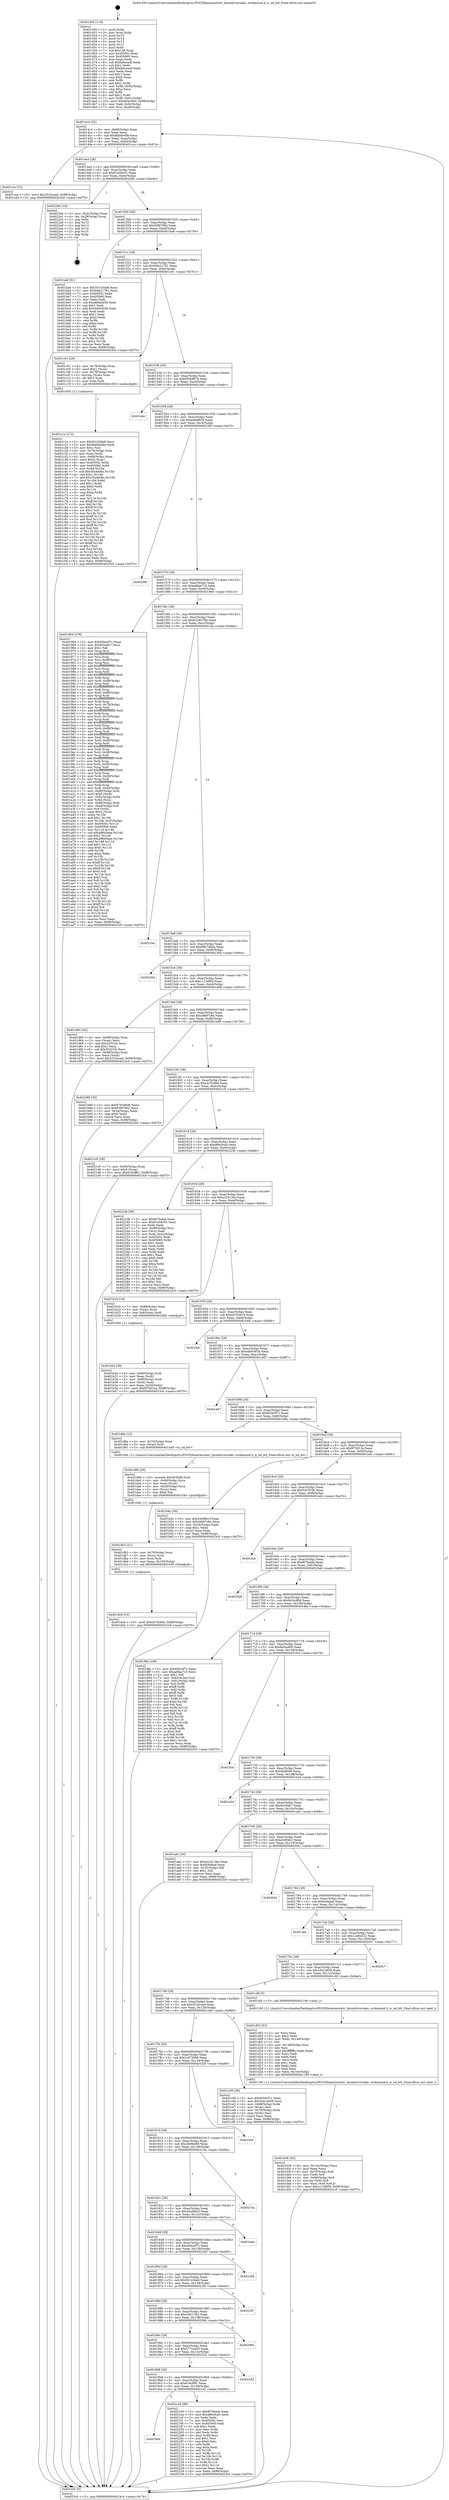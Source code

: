 digraph "0x401450" {
  label = "0x401450 (/mnt/c/Users/mathe/Desktop/tcc/POCII/binaries/extr_linuxdriversdax..nvdimmnd.h_is_nd_btt_Final-ollvm.out::main(0))"
  labelloc = "t"
  node[shape=record]

  Entry [label="",width=0.3,height=0.3,shape=circle,fillcolor=black,style=filled]
  "0x4014c4" [label="{
     0x4014c4 [32]\l
     | [instrs]\l
     &nbsp;&nbsp;0x4014c4 \<+6\>: mov -0x98(%rbp),%eax\l
     &nbsp;&nbsp;0x4014ca \<+2\>: mov %eax,%ecx\l
     &nbsp;&nbsp;0x4014cc \<+6\>: sub $0x8abb048e,%ecx\l
     &nbsp;&nbsp;0x4014d2 \<+6\>: mov %eax,-0xac(%rbp)\l
     &nbsp;&nbsp;0x4014d8 \<+6\>: mov %ecx,-0xb0(%rbp)\l
     &nbsp;&nbsp;0x4014de \<+6\>: je 0000000000401cca \<main+0x87a\>\l
  }"]
  "0x401cca" [label="{
     0x401cca [15]\l
     | [instrs]\l
     &nbsp;&nbsp;0x401cca \<+10\>: movl $0x251bccad,-0x98(%rbp)\l
     &nbsp;&nbsp;0x401cd4 \<+5\>: jmp 00000000004023c0 \<main+0xf70\>\l
  }"]
  "0x4014e4" [label="{
     0x4014e4 [28]\l
     | [instrs]\l
     &nbsp;&nbsp;0x4014e4 \<+5\>: jmp 00000000004014e9 \<main+0x99\>\l
     &nbsp;&nbsp;0x4014e9 \<+6\>: mov -0xac(%rbp),%eax\l
     &nbsp;&nbsp;0x4014ef \<+5\>: sub $0x91a58c01,%eax\l
     &nbsp;&nbsp;0x4014f4 \<+6\>: mov %eax,-0xb4(%rbp)\l
     &nbsp;&nbsp;0x4014fa \<+6\>: je 000000000040229e \<main+0xe4e\>\l
  }"]
  Exit [label="",width=0.3,height=0.3,shape=circle,fillcolor=black,style=filled,peripheries=2]
  "0x40229e" [label="{
     0x40229e [18]\l
     | [instrs]\l
     &nbsp;&nbsp;0x40229e \<+3\>: mov -0x2c(%rbp),%eax\l
     &nbsp;&nbsp;0x4022a1 \<+4\>: lea -0x28(%rbp),%rsp\l
     &nbsp;&nbsp;0x4022a5 \<+1\>: pop %rbx\l
     &nbsp;&nbsp;0x4022a6 \<+2\>: pop %r12\l
     &nbsp;&nbsp;0x4022a8 \<+2\>: pop %r13\l
     &nbsp;&nbsp;0x4022aa \<+2\>: pop %r14\l
     &nbsp;&nbsp;0x4022ac \<+2\>: pop %r15\l
     &nbsp;&nbsp;0x4022ae \<+1\>: pop %rbp\l
     &nbsp;&nbsp;0x4022af \<+1\>: ret\l
  }"]
  "0x401500" [label="{
     0x401500 [28]\l
     | [instrs]\l
     &nbsp;&nbsp;0x401500 \<+5\>: jmp 0000000000401505 \<main+0xb5\>\l
     &nbsp;&nbsp;0x401505 \<+6\>: mov -0xac(%rbp),%eax\l
     &nbsp;&nbsp;0x40150b \<+5\>: sub $0x93f07662,%eax\l
     &nbsp;&nbsp;0x401510 \<+6\>: mov %eax,-0xb8(%rbp)\l
     &nbsp;&nbsp;0x401516 \<+6\>: je 0000000000401ba6 \<main+0x756\>\l
  }"]
  "0x4018d4" [label="{
     0x4018d4\l
  }", style=dashed]
  "0x401ba6" [label="{
     0x401ba6 [91]\l
     | [instrs]\l
     &nbsp;&nbsp;0x401ba6 \<+5\>: mov $0x50143be8,%eax\l
     &nbsp;&nbsp;0x401bab \<+5\>: mov $0x94b21781,%ecx\l
     &nbsp;&nbsp;0x401bb0 \<+7\>: mov 0x40505c,%edx\l
     &nbsp;&nbsp;0x401bb7 \<+7\>: mov 0x405060,%esi\l
     &nbsp;&nbsp;0x401bbe \<+2\>: mov %edx,%edi\l
     &nbsp;&nbsp;0x401bc0 \<+6\>: sub $0xde0d2b59,%edi\l
     &nbsp;&nbsp;0x401bc6 \<+3\>: sub $0x1,%edi\l
     &nbsp;&nbsp;0x401bc9 \<+6\>: add $0xde0d2b59,%edi\l
     &nbsp;&nbsp;0x401bcf \<+3\>: imul %edi,%edx\l
     &nbsp;&nbsp;0x401bd2 \<+3\>: and $0x1,%edx\l
     &nbsp;&nbsp;0x401bd5 \<+3\>: cmp $0x0,%edx\l
     &nbsp;&nbsp;0x401bd8 \<+4\>: sete %r8b\l
     &nbsp;&nbsp;0x401bdc \<+3\>: cmp $0xa,%esi\l
     &nbsp;&nbsp;0x401bdf \<+4\>: setl %r9b\l
     &nbsp;&nbsp;0x401be3 \<+3\>: mov %r8b,%r10b\l
     &nbsp;&nbsp;0x401be6 \<+3\>: and %r9b,%r10b\l
     &nbsp;&nbsp;0x401be9 \<+3\>: xor %r9b,%r8b\l
     &nbsp;&nbsp;0x401bec \<+3\>: or %r8b,%r10b\l
     &nbsp;&nbsp;0x401bef \<+4\>: test $0x1,%r10b\l
     &nbsp;&nbsp;0x401bf3 \<+3\>: cmovne %ecx,%eax\l
     &nbsp;&nbsp;0x401bf6 \<+6\>: mov %eax,-0x98(%rbp)\l
     &nbsp;&nbsp;0x401bfc \<+5\>: jmp 00000000004023c0 \<main+0xf70\>\l
  }"]
  "0x40151c" [label="{
     0x40151c [28]\l
     | [instrs]\l
     &nbsp;&nbsp;0x40151c \<+5\>: jmp 0000000000401521 \<main+0xd1\>\l
     &nbsp;&nbsp;0x401521 \<+6\>: mov -0xac(%rbp),%eax\l
     &nbsp;&nbsp;0x401527 \<+5\>: sub $0x94b21781,%eax\l
     &nbsp;&nbsp;0x40152c \<+6\>: mov %eax,-0xbc(%rbp)\l
     &nbsp;&nbsp;0x401532 \<+6\>: je 0000000000401c01 \<main+0x7b1\>\l
  }"]
  "0x4021e5" [label="{
     0x4021e5 [86]\l
     | [instrs]\l
     &nbsp;&nbsp;0x4021e5 \<+5\>: mov $0xf67fedab,%eax\l
     &nbsp;&nbsp;0x4021ea \<+5\>: mov $0xd86cfca0,%ecx\l
     &nbsp;&nbsp;0x4021ef \<+2\>: xor %edx,%edx\l
     &nbsp;&nbsp;0x4021f1 \<+7\>: mov 0x40505c,%esi\l
     &nbsp;&nbsp;0x4021f8 \<+7\>: mov 0x405060,%edi\l
     &nbsp;&nbsp;0x4021ff \<+3\>: sub $0x1,%edx\l
     &nbsp;&nbsp;0x402202 \<+3\>: mov %esi,%r8d\l
     &nbsp;&nbsp;0x402205 \<+3\>: add %edx,%r8d\l
     &nbsp;&nbsp;0x402208 \<+4\>: imul %r8d,%esi\l
     &nbsp;&nbsp;0x40220c \<+3\>: and $0x1,%esi\l
     &nbsp;&nbsp;0x40220f \<+3\>: cmp $0x0,%esi\l
     &nbsp;&nbsp;0x402212 \<+4\>: sete %r9b\l
     &nbsp;&nbsp;0x402216 \<+3\>: cmp $0xa,%edi\l
     &nbsp;&nbsp;0x402219 \<+4\>: setl %r10b\l
     &nbsp;&nbsp;0x40221d \<+3\>: mov %r9b,%r11b\l
     &nbsp;&nbsp;0x402220 \<+3\>: and %r10b,%r11b\l
     &nbsp;&nbsp;0x402223 \<+3\>: xor %r10b,%r9b\l
     &nbsp;&nbsp;0x402226 \<+3\>: or %r9b,%r11b\l
     &nbsp;&nbsp;0x402229 \<+4\>: test $0x1,%r11b\l
     &nbsp;&nbsp;0x40222d \<+3\>: cmovne %ecx,%eax\l
     &nbsp;&nbsp;0x402230 \<+6\>: mov %eax,-0x98(%rbp)\l
     &nbsp;&nbsp;0x402236 \<+5\>: jmp 00000000004023c0 \<main+0xf70\>\l
  }"]
  "0x401c01" [label="{
     0x401c01 [29]\l
     | [instrs]\l
     &nbsp;&nbsp;0x401c01 \<+4\>: mov -0x78(%rbp),%rax\l
     &nbsp;&nbsp;0x401c05 \<+6\>: movl $0x1,(%rax)\l
     &nbsp;&nbsp;0x401c0b \<+4\>: mov -0x78(%rbp),%rax\l
     &nbsp;&nbsp;0x401c0f \<+3\>: movslq (%rax),%rax\l
     &nbsp;&nbsp;0x401c12 \<+4\>: shl $0x2,%rax\l
     &nbsp;&nbsp;0x401c16 \<+3\>: mov %rax,%rdi\l
     &nbsp;&nbsp;0x401c19 \<+5\>: call 0000000000401050 \<malloc@plt\>\l
     | [calls]\l
     &nbsp;&nbsp;0x401050 \{1\} (unknown)\l
  }"]
  "0x401538" [label="{
     0x401538 [28]\l
     | [instrs]\l
     &nbsp;&nbsp;0x401538 \<+5\>: jmp 000000000040153d \<main+0xed\>\l
     &nbsp;&nbsp;0x40153d \<+6\>: mov -0xac(%rbp),%eax\l
     &nbsp;&nbsp;0x401543 \<+5\>: sub $0x953e9b7b,%eax\l
     &nbsp;&nbsp;0x401548 \<+6\>: mov %eax,-0xc0(%rbp)\l
     &nbsp;&nbsp;0x40154e \<+6\>: je 0000000000401ebc \<main+0xa6c\>\l
  }"]
  "0x4018b8" [label="{
     0x4018b8 [28]\l
     | [instrs]\l
     &nbsp;&nbsp;0x4018b8 \<+5\>: jmp 00000000004018bd \<main+0x46d\>\l
     &nbsp;&nbsp;0x4018bd \<+6\>: mov -0xac(%rbp),%eax\l
     &nbsp;&nbsp;0x4018c3 \<+5\>: sub $0x616cff81,%eax\l
     &nbsp;&nbsp;0x4018c8 \<+6\>: mov %eax,-0x140(%rbp)\l
     &nbsp;&nbsp;0x4018ce \<+6\>: je 00000000004021e5 \<main+0xd95\>\l
  }"]
  "0x401ebc" [label="{
     0x401ebc\l
  }", style=dashed]
  "0x401554" [label="{
     0x401554 [28]\l
     | [instrs]\l
     &nbsp;&nbsp;0x401554 \<+5\>: jmp 0000000000401559 \<main+0x109\>\l
     &nbsp;&nbsp;0x401559 \<+6\>: mov -0xac(%rbp),%eax\l
     &nbsp;&nbsp;0x40155f \<+5\>: sub $0xa4baf926,%eax\l
     &nbsp;&nbsp;0x401564 \<+6\>: mov %eax,-0xc4(%rbp)\l
     &nbsp;&nbsp;0x40156a \<+6\>: je 000000000040236f \<main+0xf1f\>\l
  }"]
  "0x402332" [label="{
     0x402332\l
  }", style=dashed]
  "0x40236f" [label="{
     0x40236f\l
  }", style=dashed]
  "0x401570" [label="{
     0x401570 [28]\l
     | [instrs]\l
     &nbsp;&nbsp;0x401570 \<+5\>: jmp 0000000000401575 \<main+0x125\>\l
     &nbsp;&nbsp;0x401575 \<+6\>: mov -0xac(%rbp),%eax\l
     &nbsp;&nbsp;0x40157b \<+5\>: sub $0xad9ae7c5,%eax\l
     &nbsp;&nbsp;0x401580 \<+6\>: mov %eax,-0xc8(%rbp)\l
     &nbsp;&nbsp;0x401586 \<+6\>: je 0000000000401964 \<main+0x514\>\l
  }"]
  "0x40189c" [label="{
     0x40189c [28]\l
     | [instrs]\l
     &nbsp;&nbsp;0x40189c \<+5\>: jmp 00000000004018a1 \<main+0x451\>\l
     &nbsp;&nbsp;0x4018a1 \<+6\>: mov -0xac(%rbp),%eax\l
     &nbsp;&nbsp;0x4018a7 \<+5\>: sub $0x577ca025,%eax\l
     &nbsp;&nbsp;0x4018ac \<+6\>: mov %eax,-0x13c(%rbp)\l
     &nbsp;&nbsp;0x4018b2 \<+6\>: je 0000000000402332 \<main+0xee2\>\l
  }"]
  "0x401964" [label="{
     0x401964 [376]\l
     | [instrs]\l
     &nbsp;&nbsp;0x401964 \<+5\>: mov $0x45bc0f7c,%eax\l
     &nbsp;&nbsp;0x401969 \<+5\>: mov $0x9c549e7,%ecx\l
     &nbsp;&nbsp;0x40196e \<+2\>: mov $0x1,%dl\l
     &nbsp;&nbsp;0x401970 \<+3\>: mov %rsp,%rsi\l
     &nbsp;&nbsp;0x401973 \<+4\>: add $0xfffffffffffffff0,%rsi\l
     &nbsp;&nbsp;0x401977 \<+3\>: mov %rsi,%rsp\l
     &nbsp;&nbsp;0x40197a \<+7\>: mov %rsi,-0x90(%rbp)\l
     &nbsp;&nbsp;0x401981 \<+3\>: mov %rsp,%rsi\l
     &nbsp;&nbsp;0x401984 \<+4\>: add $0xfffffffffffffff0,%rsi\l
     &nbsp;&nbsp;0x401988 \<+3\>: mov %rsi,%rsp\l
     &nbsp;&nbsp;0x40198b \<+3\>: mov %rsp,%rdi\l
     &nbsp;&nbsp;0x40198e \<+4\>: add $0xfffffffffffffff0,%rdi\l
     &nbsp;&nbsp;0x401992 \<+3\>: mov %rdi,%rsp\l
     &nbsp;&nbsp;0x401995 \<+7\>: mov %rdi,-0x88(%rbp)\l
     &nbsp;&nbsp;0x40199c \<+3\>: mov %rsp,%rdi\l
     &nbsp;&nbsp;0x40199f \<+4\>: add $0xfffffffffffffff0,%rdi\l
     &nbsp;&nbsp;0x4019a3 \<+3\>: mov %rdi,%rsp\l
     &nbsp;&nbsp;0x4019a6 \<+4\>: mov %rdi,-0x80(%rbp)\l
     &nbsp;&nbsp;0x4019aa \<+3\>: mov %rsp,%rdi\l
     &nbsp;&nbsp;0x4019ad \<+4\>: add $0xfffffffffffffff0,%rdi\l
     &nbsp;&nbsp;0x4019b1 \<+3\>: mov %rdi,%rsp\l
     &nbsp;&nbsp;0x4019b4 \<+4\>: mov %rdi,-0x78(%rbp)\l
     &nbsp;&nbsp;0x4019b8 \<+3\>: mov %rsp,%rdi\l
     &nbsp;&nbsp;0x4019bb \<+4\>: add $0xfffffffffffffff0,%rdi\l
     &nbsp;&nbsp;0x4019bf \<+3\>: mov %rdi,%rsp\l
     &nbsp;&nbsp;0x4019c2 \<+4\>: mov %rdi,-0x70(%rbp)\l
     &nbsp;&nbsp;0x4019c6 \<+3\>: mov %rsp,%rdi\l
     &nbsp;&nbsp;0x4019c9 \<+4\>: add $0xfffffffffffffff0,%rdi\l
     &nbsp;&nbsp;0x4019cd \<+3\>: mov %rdi,%rsp\l
     &nbsp;&nbsp;0x4019d0 \<+4\>: mov %rdi,-0x68(%rbp)\l
     &nbsp;&nbsp;0x4019d4 \<+3\>: mov %rsp,%rdi\l
     &nbsp;&nbsp;0x4019d7 \<+4\>: add $0xfffffffffffffff0,%rdi\l
     &nbsp;&nbsp;0x4019db \<+3\>: mov %rdi,%rsp\l
     &nbsp;&nbsp;0x4019de \<+4\>: mov %rdi,-0x60(%rbp)\l
     &nbsp;&nbsp;0x4019e2 \<+3\>: mov %rsp,%rdi\l
     &nbsp;&nbsp;0x4019e5 \<+4\>: add $0xfffffffffffffff0,%rdi\l
     &nbsp;&nbsp;0x4019e9 \<+3\>: mov %rdi,%rsp\l
     &nbsp;&nbsp;0x4019ec \<+4\>: mov %rdi,-0x58(%rbp)\l
     &nbsp;&nbsp;0x4019f0 \<+3\>: mov %rsp,%rdi\l
     &nbsp;&nbsp;0x4019f3 \<+4\>: add $0xfffffffffffffff0,%rdi\l
     &nbsp;&nbsp;0x4019f7 \<+3\>: mov %rdi,%rsp\l
     &nbsp;&nbsp;0x4019fa \<+4\>: mov %rdi,-0x50(%rbp)\l
     &nbsp;&nbsp;0x4019fe \<+3\>: mov %rsp,%rdi\l
     &nbsp;&nbsp;0x401a01 \<+4\>: add $0xfffffffffffffff0,%rdi\l
     &nbsp;&nbsp;0x401a05 \<+3\>: mov %rdi,%rsp\l
     &nbsp;&nbsp;0x401a08 \<+4\>: mov %rdi,-0x48(%rbp)\l
     &nbsp;&nbsp;0x401a0c \<+3\>: mov %rsp,%rdi\l
     &nbsp;&nbsp;0x401a0f \<+4\>: add $0xfffffffffffffff0,%rdi\l
     &nbsp;&nbsp;0x401a13 \<+3\>: mov %rdi,%rsp\l
     &nbsp;&nbsp;0x401a16 \<+4\>: mov %rdi,-0x40(%rbp)\l
     &nbsp;&nbsp;0x401a1a \<+7\>: mov -0x90(%rbp),%rdi\l
     &nbsp;&nbsp;0x401a21 \<+6\>: movl $0x0,(%rdi)\l
     &nbsp;&nbsp;0x401a27 \<+7\>: mov -0x9c(%rbp),%r8d\l
     &nbsp;&nbsp;0x401a2e \<+3\>: mov %r8d,(%rsi)\l
     &nbsp;&nbsp;0x401a31 \<+7\>: mov -0x88(%rbp),%rdi\l
     &nbsp;&nbsp;0x401a38 \<+7\>: mov -0xa8(%rbp),%r9\l
     &nbsp;&nbsp;0x401a3f \<+3\>: mov %r9,(%rdi)\l
     &nbsp;&nbsp;0x401a42 \<+3\>: cmpl $0x2,(%rsi)\l
     &nbsp;&nbsp;0x401a45 \<+4\>: setne %r10b\l
     &nbsp;&nbsp;0x401a49 \<+4\>: and $0x1,%r10b\l
     &nbsp;&nbsp;0x401a4d \<+4\>: mov %r10b,-0x35(%rbp)\l
     &nbsp;&nbsp;0x401a51 \<+8\>: mov 0x40505c,%r11d\l
     &nbsp;&nbsp;0x401a59 \<+7\>: mov 0x405060,%ebx\l
     &nbsp;&nbsp;0x401a60 \<+3\>: mov %r11d,%r14d\l
     &nbsp;&nbsp;0x401a63 \<+7\>: sub $0xa86d3aae,%r14d\l
     &nbsp;&nbsp;0x401a6a \<+4\>: sub $0x1,%r14d\l
     &nbsp;&nbsp;0x401a6e \<+7\>: add $0xa86d3aae,%r14d\l
     &nbsp;&nbsp;0x401a75 \<+4\>: imul %r14d,%r11d\l
     &nbsp;&nbsp;0x401a79 \<+4\>: and $0x1,%r11d\l
     &nbsp;&nbsp;0x401a7d \<+4\>: cmp $0x0,%r11d\l
     &nbsp;&nbsp;0x401a81 \<+4\>: sete %r10b\l
     &nbsp;&nbsp;0x401a85 \<+3\>: cmp $0xa,%ebx\l
     &nbsp;&nbsp;0x401a88 \<+4\>: setl %r15b\l
     &nbsp;&nbsp;0x401a8c \<+3\>: mov %r10b,%r12b\l
     &nbsp;&nbsp;0x401a8f \<+4\>: xor $0xff,%r12b\l
     &nbsp;&nbsp;0x401a93 \<+3\>: mov %r15b,%r13b\l
     &nbsp;&nbsp;0x401a96 \<+4\>: xor $0xff,%r13b\l
     &nbsp;&nbsp;0x401a9a \<+3\>: xor $0x0,%dl\l
     &nbsp;&nbsp;0x401a9d \<+3\>: mov %r12b,%sil\l
     &nbsp;&nbsp;0x401aa0 \<+4\>: and $0x0,%sil\l
     &nbsp;&nbsp;0x401aa4 \<+3\>: and %dl,%r10b\l
     &nbsp;&nbsp;0x401aa7 \<+3\>: mov %r13b,%dil\l
     &nbsp;&nbsp;0x401aaa \<+4\>: and $0x0,%dil\l
     &nbsp;&nbsp;0x401aae \<+3\>: and %dl,%r15b\l
     &nbsp;&nbsp;0x401ab1 \<+3\>: or %r10b,%sil\l
     &nbsp;&nbsp;0x401ab4 \<+3\>: or %r15b,%dil\l
     &nbsp;&nbsp;0x401ab7 \<+3\>: xor %dil,%sil\l
     &nbsp;&nbsp;0x401aba \<+3\>: or %r13b,%r12b\l
     &nbsp;&nbsp;0x401abd \<+4\>: xor $0xff,%r12b\l
     &nbsp;&nbsp;0x401ac1 \<+3\>: or $0x0,%dl\l
     &nbsp;&nbsp;0x401ac4 \<+3\>: and %dl,%r12b\l
     &nbsp;&nbsp;0x401ac7 \<+3\>: or %r12b,%sil\l
     &nbsp;&nbsp;0x401aca \<+4\>: test $0x1,%sil\l
     &nbsp;&nbsp;0x401ace \<+3\>: cmovne %ecx,%eax\l
     &nbsp;&nbsp;0x401ad1 \<+6\>: mov %eax,-0x98(%rbp)\l
     &nbsp;&nbsp;0x401ad7 \<+5\>: jmp 00000000004023c0 \<main+0xf70\>\l
  }"]
  "0x40158c" [label="{
     0x40158c [28]\l
     | [instrs]\l
     &nbsp;&nbsp;0x40158c \<+5\>: jmp 0000000000401591 \<main+0x141\>\l
     &nbsp;&nbsp;0x401591 \<+6\>: mov -0xac(%rbp),%eax\l
     &nbsp;&nbsp;0x401597 \<+5\>: sub $0xb228278d,%eax\l
     &nbsp;&nbsp;0x40159c \<+6\>: mov %eax,-0xcc(%rbp)\l
     &nbsp;&nbsp;0x4015a2 \<+6\>: je 00000000004021ba \<main+0xd6a\>\l
  }"]
  "0x40206b" [label="{
     0x40206b\l
  }", style=dashed]
  "0x4021ba" [label="{
     0x4021ba\l
  }", style=dashed]
  "0x4015a8" [label="{
     0x4015a8 [28]\l
     | [instrs]\l
     &nbsp;&nbsp;0x4015a8 \<+5\>: jmp 00000000004015ad \<main+0x15d\>\l
     &nbsp;&nbsp;0x4015ad \<+6\>: mov -0xac(%rbp),%eax\l
     &nbsp;&nbsp;0x4015b3 \<+5\>: sub $0xb8b7482a,%eax\l
     &nbsp;&nbsp;0x4015b8 \<+6\>: mov %eax,-0xd0(%rbp)\l
     &nbsp;&nbsp;0x4015be \<+6\>: je 0000000000402394 \<main+0xf44\>\l
  }"]
  "0x401880" [label="{
     0x401880 [28]\l
     | [instrs]\l
     &nbsp;&nbsp;0x401880 \<+5\>: jmp 0000000000401885 \<main+0x435\>\l
     &nbsp;&nbsp;0x401885 \<+6\>: mov -0xac(%rbp),%eax\l
     &nbsp;&nbsp;0x40188b \<+5\>: sub $0x54617fc3,%eax\l
     &nbsp;&nbsp;0x401890 \<+6\>: mov %eax,-0x138(%rbp)\l
     &nbsp;&nbsp;0x401896 \<+6\>: je 000000000040206b \<main+0xc1b\>\l
  }"]
  "0x402394" [label="{
     0x402394\l
  }", style=dashed]
  "0x4015c4" [label="{
     0x4015c4 [28]\l
     | [instrs]\l
     &nbsp;&nbsp;0x4015c4 \<+5\>: jmp 00000000004015c9 \<main+0x179\>\l
     &nbsp;&nbsp;0x4015c9 \<+6\>: mov -0xac(%rbp),%eax\l
     &nbsp;&nbsp;0x4015cf \<+5\>: sub $0xc113d95f,%eax\l
     &nbsp;&nbsp;0x4015d4 \<+6\>: mov %eax,-0xd4(%rbp)\l
     &nbsp;&nbsp;0x4015da \<+6\>: je 0000000000401d60 \<main+0x910\>\l
  }"]
  "0x4022f5" [label="{
     0x4022f5\l
  }", style=dashed]
  "0x401d60" [label="{
     0x401d60 [42]\l
     | [instrs]\l
     &nbsp;&nbsp;0x401d60 \<+4\>: mov -0x68(%rbp),%rax\l
     &nbsp;&nbsp;0x401d64 \<+2\>: mov (%rax),%ecx\l
     &nbsp;&nbsp;0x401d66 \<+6\>: add $0x20331fc,%ecx\l
     &nbsp;&nbsp;0x401d6c \<+3\>: add $0x1,%ecx\l
     &nbsp;&nbsp;0x401d6f \<+6\>: sub $0x20331fc,%ecx\l
     &nbsp;&nbsp;0x401d75 \<+4\>: mov -0x68(%rbp),%rax\l
     &nbsp;&nbsp;0x401d79 \<+2\>: mov %ecx,(%rax)\l
     &nbsp;&nbsp;0x401d7b \<+10\>: movl $0x251bccad,-0x98(%rbp)\l
     &nbsp;&nbsp;0x401d85 \<+5\>: jmp 00000000004023c0 \<main+0xf70\>\l
  }"]
  "0x4015e0" [label="{
     0x4015e0 [28]\l
     | [instrs]\l
     &nbsp;&nbsp;0x4015e0 \<+5\>: jmp 00000000004015e5 \<main+0x195\>\l
     &nbsp;&nbsp;0x4015e5 \<+6\>: mov -0xac(%rbp),%eax\l
     &nbsp;&nbsp;0x4015eb \<+5\>: sub $0xc8697c6e,%eax\l
     &nbsp;&nbsp;0x4015f0 \<+6\>: mov %eax,-0xd8(%rbp)\l
     &nbsp;&nbsp;0x4015f6 \<+6\>: je 0000000000401b88 \<main+0x738\>\l
  }"]
  "0x401864" [label="{
     0x401864 [28]\l
     | [instrs]\l
     &nbsp;&nbsp;0x401864 \<+5\>: jmp 0000000000401869 \<main+0x419\>\l
     &nbsp;&nbsp;0x401869 \<+6\>: mov -0xac(%rbp),%eax\l
     &nbsp;&nbsp;0x40186f \<+5\>: sub $0x50143be8,%eax\l
     &nbsp;&nbsp;0x401874 \<+6\>: mov %eax,-0x134(%rbp)\l
     &nbsp;&nbsp;0x40187a \<+6\>: je 00000000004022f5 \<main+0xea5\>\l
  }"]
  "0x401b88" [label="{
     0x401b88 [30]\l
     | [instrs]\l
     &nbsp;&nbsp;0x401b88 \<+5\>: mov $0x6763e6d6,%eax\l
     &nbsp;&nbsp;0x401b8d \<+5\>: mov $0x93f07662,%ecx\l
     &nbsp;&nbsp;0x401b92 \<+3\>: mov -0x34(%rbp),%edx\l
     &nbsp;&nbsp;0x401b95 \<+3\>: cmp $0x0,%edx\l
     &nbsp;&nbsp;0x401b98 \<+3\>: cmove %ecx,%eax\l
     &nbsp;&nbsp;0x401b9b \<+6\>: mov %eax,-0x98(%rbp)\l
     &nbsp;&nbsp;0x401ba1 \<+5\>: jmp 00000000004023c0 \<main+0xf70\>\l
  }"]
  "0x4015fc" [label="{
     0x4015fc [28]\l
     | [instrs]\l
     &nbsp;&nbsp;0x4015fc \<+5\>: jmp 0000000000401601 \<main+0x1b1\>\l
     &nbsp;&nbsp;0x401601 \<+6\>: mov -0xac(%rbp),%eax\l
     &nbsp;&nbsp;0x401607 \<+5\>: sub $0xcb7f296d,%eax\l
     &nbsp;&nbsp;0x40160c \<+6\>: mov %eax,-0xdc(%rbp)\l
     &nbsp;&nbsp;0x401612 \<+6\>: je 00000000004021c9 \<main+0xd79\>\l
  }"]
  "0x4022b0" [label="{
     0x4022b0\l
  }", style=dashed]
  "0x4021c9" [label="{
     0x4021c9 [28]\l
     | [instrs]\l
     &nbsp;&nbsp;0x4021c9 \<+7\>: mov -0x90(%rbp),%rax\l
     &nbsp;&nbsp;0x4021d0 \<+6\>: movl $0x0,(%rax)\l
     &nbsp;&nbsp;0x4021d6 \<+10\>: movl $0x616cff81,-0x98(%rbp)\l
     &nbsp;&nbsp;0x4021e0 \<+5\>: jmp 00000000004023c0 \<main+0xf70\>\l
  }"]
  "0x401618" [label="{
     0x401618 [28]\l
     | [instrs]\l
     &nbsp;&nbsp;0x401618 \<+5\>: jmp 000000000040161d \<main+0x1cd\>\l
     &nbsp;&nbsp;0x40161d \<+6\>: mov -0xac(%rbp),%eax\l
     &nbsp;&nbsp;0x401623 \<+5\>: sub $0xd86cfca0,%eax\l
     &nbsp;&nbsp;0x401628 \<+6\>: mov %eax,-0xe0(%rbp)\l
     &nbsp;&nbsp;0x40162e \<+6\>: je 000000000040223b \<main+0xdeb\>\l
  }"]
  "0x401848" [label="{
     0x401848 [28]\l
     | [instrs]\l
     &nbsp;&nbsp;0x401848 \<+5\>: jmp 000000000040184d \<main+0x3fd\>\l
     &nbsp;&nbsp;0x40184d \<+6\>: mov -0xac(%rbp),%eax\l
     &nbsp;&nbsp;0x401853 \<+5\>: sub $0x45bc0f7c,%eax\l
     &nbsp;&nbsp;0x401858 \<+6\>: mov %eax,-0x130(%rbp)\l
     &nbsp;&nbsp;0x40185e \<+6\>: je 00000000004022b0 \<main+0xe60\>\l
  }"]
  "0x40223b" [label="{
     0x40223b [99]\l
     | [instrs]\l
     &nbsp;&nbsp;0x40223b \<+5\>: mov $0xf67fedab,%eax\l
     &nbsp;&nbsp;0x402240 \<+5\>: mov $0x91a58c01,%ecx\l
     &nbsp;&nbsp;0x402245 \<+2\>: xor %edx,%edx\l
     &nbsp;&nbsp;0x402247 \<+7\>: mov -0x90(%rbp),%rsi\l
     &nbsp;&nbsp;0x40224e \<+2\>: mov (%rsi),%edi\l
     &nbsp;&nbsp;0x402250 \<+3\>: mov %edi,-0x2c(%rbp)\l
     &nbsp;&nbsp;0x402253 \<+7\>: mov 0x40505c,%edi\l
     &nbsp;&nbsp;0x40225a \<+8\>: mov 0x405060,%r8d\l
     &nbsp;&nbsp;0x402262 \<+3\>: sub $0x1,%edx\l
     &nbsp;&nbsp;0x402265 \<+3\>: mov %edi,%r9d\l
     &nbsp;&nbsp;0x402268 \<+3\>: add %edx,%r9d\l
     &nbsp;&nbsp;0x40226b \<+4\>: imul %r9d,%edi\l
     &nbsp;&nbsp;0x40226f \<+3\>: and $0x1,%edi\l
     &nbsp;&nbsp;0x402272 \<+3\>: cmp $0x0,%edi\l
     &nbsp;&nbsp;0x402275 \<+4\>: sete %r10b\l
     &nbsp;&nbsp;0x402279 \<+4\>: cmp $0xa,%r8d\l
     &nbsp;&nbsp;0x40227d \<+4\>: setl %r11b\l
     &nbsp;&nbsp;0x402281 \<+3\>: mov %r10b,%bl\l
     &nbsp;&nbsp;0x402284 \<+3\>: and %r11b,%bl\l
     &nbsp;&nbsp;0x402287 \<+3\>: xor %r11b,%r10b\l
     &nbsp;&nbsp;0x40228a \<+3\>: or %r10b,%bl\l
     &nbsp;&nbsp;0x40228d \<+3\>: test $0x1,%bl\l
     &nbsp;&nbsp;0x402290 \<+3\>: cmovne %ecx,%eax\l
     &nbsp;&nbsp;0x402293 \<+6\>: mov %eax,-0x98(%rbp)\l
     &nbsp;&nbsp;0x402299 \<+5\>: jmp 00000000004023c0 \<main+0xf70\>\l
  }"]
  "0x401634" [label="{
     0x401634 [28]\l
     | [instrs]\l
     &nbsp;&nbsp;0x401634 \<+5\>: jmp 0000000000401639 \<main+0x1e9\>\l
     &nbsp;&nbsp;0x401639 \<+6\>: mov -0xac(%rbp),%eax\l
     &nbsp;&nbsp;0x40163f \<+5\>: sub $0xe224134e,%eax\l
     &nbsp;&nbsp;0x401644 \<+6\>: mov %eax,-0xe4(%rbp)\l
     &nbsp;&nbsp;0x40164a \<+6\>: je 0000000000401b1b \<main+0x6cb\>\l
  }"]
  "0x401b6a" [label="{
     0x401b6a\l
  }", style=dashed]
  "0x401b1b" [label="{
     0x401b1b [19]\l
     | [instrs]\l
     &nbsp;&nbsp;0x401b1b \<+7\>: mov -0x88(%rbp),%rax\l
     &nbsp;&nbsp;0x401b22 \<+3\>: mov (%rax),%rax\l
     &nbsp;&nbsp;0x401b25 \<+4\>: mov 0x8(%rax),%rdi\l
     &nbsp;&nbsp;0x401b29 \<+5\>: call 0000000000401060 \<atoi@plt\>\l
     | [calls]\l
     &nbsp;&nbsp;0x401060 \{1\} (unknown)\l
  }"]
  "0x401650" [label="{
     0x401650 [28]\l
     | [instrs]\l
     &nbsp;&nbsp;0x401650 \<+5\>: jmp 0000000000401655 \<main+0x205\>\l
     &nbsp;&nbsp;0x401655 \<+6\>: mov -0xac(%rbp),%eax\l
     &nbsp;&nbsp;0x40165b \<+5\>: sub $0xeb703d19,%eax\l
     &nbsp;&nbsp;0x401660 \<+6\>: mov %eax,-0xe8(%rbp)\l
     &nbsp;&nbsp;0x401666 \<+6\>: je 0000000000401feb \<main+0xb9b\>\l
  }"]
  "0x40182c" [label="{
     0x40182c [28]\l
     | [instrs]\l
     &nbsp;&nbsp;0x40182c \<+5\>: jmp 0000000000401831 \<main+0x3e1\>\l
     &nbsp;&nbsp;0x401831 \<+6\>: mov -0xac(%rbp),%eax\l
     &nbsp;&nbsp;0x401837 \<+5\>: sub $0x43e98b1f,%eax\l
     &nbsp;&nbsp;0x40183c \<+6\>: mov %eax,-0x12c(%rbp)\l
     &nbsp;&nbsp;0x401842 \<+6\>: je 0000000000401b6a \<main+0x71a\>\l
  }"]
  "0x401feb" [label="{
     0x401feb\l
  }", style=dashed]
  "0x40166c" [label="{
     0x40166c [28]\l
     | [instrs]\l
     &nbsp;&nbsp;0x40166c \<+5\>: jmp 0000000000401671 \<main+0x221\>\l
     &nbsp;&nbsp;0x401671 \<+6\>: mov -0xac(%rbp),%eax\l
     &nbsp;&nbsp;0x401677 \<+5\>: sub $0xed093654,%eax\l
     &nbsp;&nbsp;0x40167c \<+6\>: mov %eax,-0xec(%rbp)\l
     &nbsp;&nbsp;0x401682 \<+6\>: je 0000000000401dd7 \<main+0x987\>\l
  }"]
  "0x40215a" [label="{
     0x40215a\l
  }", style=dashed]
  "0x401dd7" [label="{
     0x401dd7\l
  }", style=dashed]
  "0x401688" [label="{
     0x401688 [28]\l
     | [instrs]\l
     &nbsp;&nbsp;0x401688 \<+5\>: jmp 000000000040168d \<main+0x23d\>\l
     &nbsp;&nbsp;0x40168d \<+6\>: mov -0xac(%rbp),%eax\l
     &nbsp;&nbsp;0x401693 \<+5\>: sub $0xf0343f71,%eax\l
     &nbsp;&nbsp;0x401698 \<+6\>: mov %eax,-0xf0(%rbp)\l
     &nbsp;&nbsp;0x40169e \<+6\>: je 0000000000401d8a \<main+0x93a\>\l
  }"]
  "0x401810" [label="{
     0x401810 [28]\l
     | [instrs]\l
     &nbsp;&nbsp;0x401810 \<+5\>: jmp 0000000000401815 \<main+0x3c5\>\l
     &nbsp;&nbsp;0x401815 \<+6\>: mov -0xac(%rbp),%eax\l
     &nbsp;&nbsp;0x40181b \<+5\>: sub $0x2fe9bd88,%eax\l
     &nbsp;&nbsp;0x401820 \<+6\>: mov %eax,-0x128(%rbp)\l
     &nbsp;&nbsp;0x401826 \<+6\>: je 000000000040215a \<main+0xd0a\>\l
  }"]
  "0x401d8a" [label="{
     0x401d8a [12]\l
     | [instrs]\l
     &nbsp;&nbsp;0x401d8a \<+4\>: mov -0x70(%rbp),%rax\l
     &nbsp;&nbsp;0x401d8e \<+3\>: mov (%rax),%rdi\l
     &nbsp;&nbsp;0x401d91 \<+5\>: call 0000000000401440 \<is_nd_btt\>\l
     | [calls]\l
     &nbsp;&nbsp;0x401440 \{1\} (/mnt/c/Users/mathe/Desktop/tcc/POCII/binaries/extr_linuxdriversdax..nvdimmnd.h_is_nd_btt_Final-ollvm.out::is_nd_btt)\l
  }"]
  "0x4016a4" [label="{
     0x4016a4 [28]\l
     | [instrs]\l
     &nbsp;&nbsp;0x4016a4 \<+5\>: jmp 00000000004016a9 \<main+0x259\>\l
     &nbsp;&nbsp;0x4016a9 \<+6\>: mov -0xac(%rbp),%eax\l
     &nbsp;&nbsp;0x4016af \<+5\>: sub $0xf07bf12a,%eax\l
     &nbsp;&nbsp;0x4016b4 \<+6\>: mov %eax,-0xf4(%rbp)\l
     &nbsp;&nbsp;0x4016ba \<+6\>: je 0000000000401b4c \<main+0x6fc\>\l
  }"]
  "0x401f26" [label="{
     0x401f26\l
  }", style=dashed]
  "0x401b4c" [label="{
     0x401b4c [30]\l
     | [instrs]\l
     &nbsp;&nbsp;0x401b4c \<+5\>: mov $0x43e98b1f,%eax\l
     &nbsp;&nbsp;0x401b51 \<+5\>: mov $0xc8697c6e,%ecx\l
     &nbsp;&nbsp;0x401b56 \<+3\>: mov -0x34(%rbp),%edx\l
     &nbsp;&nbsp;0x401b59 \<+3\>: cmp $0x1,%edx\l
     &nbsp;&nbsp;0x401b5c \<+3\>: cmovl %ecx,%eax\l
     &nbsp;&nbsp;0x401b5f \<+6\>: mov %eax,-0x98(%rbp)\l
     &nbsp;&nbsp;0x401b65 \<+5\>: jmp 00000000004023c0 \<main+0xf70\>\l
  }"]
  "0x4016c0" [label="{
     0x4016c0 [28]\l
     | [instrs]\l
     &nbsp;&nbsp;0x4016c0 \<+5\>: jmp 00000000004016c5 \<main+0x275\>\l
     &nbsp;&nbsp;0x4016c5 \<+6\>: mov -0xac(%rbp),%eax\l
     &nbsp;&nbsp;0x4016cb \<+5\>: sub $0xf1a7f338,%eax\l
     &nbsp;&nbsp;0x4016d0 \<+6\>: mov %eax,-0xf8(%rbp)\l
     &nbsp;&nbsp;0x4016d6 \<+6\>: je 0000000000401ecb \<main+0xa7b\>\l
  }"]
  "0x401dc8" [label="{
     0x401dc8 [15]\l
     | [instrs]\l
     &nbsp;&nbsp;0x401dc8 \<+10\>: movl $0xcb7f296d,-0x98(%rbp)\l
     &nbsp;&nbsp;0x401dd2 \<+5\>: jmp 00000000004023c0 \<main+0xf70\>\l
  }"]
  "0x401ecb" [label="{
     0x401ecb\l
  }", style=dashed]
  "0x4016dc" [label="{
     0x4016dc [28]\l
     | [instrs]\l
     &nbsp;&nbsp;0x4016dc \<+5\>: jmp 00000000004016e1 \<main+0x291\>\l
     &nbsp;&nbsp;0x4016e1 \<+6\>: mov -0xac(%rbp),%eax\l
     &nbsp;&nbsp;0x4016e7 \<+5\>: sub $0xf67fedab,%eax\l
     &nbsp;&nbsp;0x4016ec \<+6\>: mov %eax,-0xfc(%rbp)\l
     &nbsp;&nbsp;0x4016f2 \<+6\>: je 00000000004023a8 \<main+0xf58\>\l
  }"]
  "0x401db3" [label="{
     0x401db3 [21]\l
     | [instrs]\l
     &nbsp;&nbsp;0x401db3 \<+4\>: mov -0x70(%rbp),%rcx\l
     &nbsp;&nbsp;0x401db7 \<+3\>: mov (%rcx),%rcx\l
     &nbsp;&nbsp;0x401dba \<+3\>: mov %rcx,%rdi\l
     &nbsp;&nbsp;0x401dbd \<+6\>: mov %eax,-0x150(%rbp)\l
     &nbsp;&nbsp;0x401dc3 \<+5\>: call 0000000000401030 \<free@plt\>\l
     | [calls]\l
     &nbsp;&nbsp;0x401030 \{1\} (unknown)\l
  }"]
  "0x4023a8" [label="{
     0x4023a8\l
  }", style=dashed]
  "0x4016f8" [label="{
     0x4016f8 [28]\l
     | [instrs]\l
     &nbsp;&nbsp;0x4016f8 \<+5\>: jmp 00000000004016fd \<main+0x2ad\>\l
     &nbsp;&nbsp;0x4016fd \<+6\>: mov -0xac(%rbp),%eax\l
     &nbsp;&nbsp;0x401703 \<+5\>: sub $0xfa54c80d,%eax\l
     &nbsp;&nbsp;0x401708 \<+6\>: mov %eax,-0x100(%rbp)\l
     &nbsp;&nbsp;0x40170e \<+6\>: je 00000000004018fa \<main+0x4aa\>\l
  }"]
  "0x401d96" [label="{
     0x401d96 [29]\l
     | [instrs]\l
     &nbsp;&nbsp;0x401d96 \<+10\>: movabs $0x4030d6,%rdi\l
     &nbsp;&nbsp;0x401da0 \<+4\>: mov -0x60(%rbp),%rcx\l
     &nbsp;&nbsp;0x401da4 \<+2\>: mov %eax,(%rcx)\l
     &nbsp;&nbsp;0x401da6 \<+4\>: mov -0x60(%rbp),%rcx\l
     &nbsp;&nbsp;0x401daa \<+2\>: mov (%rcx),%esi\l
     &nbsp;&nbsp;0x401dac \<+2\>: mov $0x0,%al\l
     &nbsp;&nbsp;0x401dae \<+5\>: call 0000000000401040 \<printf@plt\>\l
     | [calls]\l
     &nbsp;&nbsp;0x401040 \{1\} (unknown)\l
  }"]
  "0x4018fa" [label="{
     0x4018fa [106]\l
     | [instrs]\l
     &nbsp;&nbsp;0x4018fa \<+5\>: mov $0x45bc0f7c,%eax\l
     &nbsp;&nbsp;0x4018ff \<+5\>: mov $0xad9ae7c5,%ecx\l
     &nbsp;&nbsp;0x401904 \<+2\>: mov $0x1,%dl\l
     &nbsp;&nbsp;0x401906 \<+7\>: mov -0x92(%rbp),%sil\l
     &nbsp;&nbsp;0x40190d \<+7\>: mov -0x91(%rbp),%dil\l
     &nbsp;&nbsp;0x401914 \<+3\>: mov %sil,%r8b\l
     &nbsp;&nbsp;0x401917 \<+4\>: xor $0xff,%r8b\l
     &nbsp;&nbsp;0x40191b \<+3\>: mov %dil,%r9b\l
     &nbsp;&nbsp;0x40191e \<+4\>: xor $0xff,%r9b\l
     &nbsp;&nbsp;0x401922 \<+3\>: xor $0x0,%dl\l
     &nbsp;&nbsp;0x401925 \<+3\>: mov %r8b,%r10b\l
     &nbsp;&nbsp;0x401928 \<+4\>: and $0x0,%r10b\l
     &nbsp;&nbsp;0x40192c \<+3\>: and %dl,%sil\l
     &nbsp;&nbsp;0x40192f \<+3\>: mov %r9b,%r11b\l
     &nbsp;&nbsp;0x401932 \<+4\>: and $0x0,%r11b\l
     &nbsp;&nbsp;0x401936 \<+3\>: and %dl,%dil\l
     &nbsp;&nbsp;0x401939 \<+3\>: or %sil,%r10b\l
     &nbsp;&nbsp;0x40193c \<+3\>: or %dil,%r11b\l
     &nbsp;&nbsp;0x40193f \<+3\>: xor %r11b,%r10b\l
     &nbsp;&nbsp;0x401942 \<+3\>: or %r9b,%r8b\l
     &nbsp;&nbsp;0x401945 \<+4\>: xor $0xff,%r8b\l
     &nbsp;&nbsp;0x401949 \<+3\>: or $0x0,%dl\l
     &nbsp;&nbsp;0x40194c \<+3\>: and %dl,%r8b\l
     &nbsp;&nbsp;0x40194f \<+3\>: or %r8b,%r10b\l
     &nbsp;&nbsp;0x401952 \<+4\>: test $0x1,%r10b\l
     &nbsp;&nbsp;0x401956 \<+3\>: cmovne %ecx,%eax\l
     &nbsp;&nbsp;0x401959 \<+6\>: mov %eax,-0x98(%rbp)\l
     &nbsp;&nbsp;0x40195f \<+5\>: jmp 00000000004023c0 \<main+0xf70\>\l
  }"]
  "0x401714" [label="{
     0x401714 [28]\l
     | [instrs]\l
     &nbsp;&nbsp;0x401714 \<+5\>: jmp 0000000000401719 \<main+0x2c9\>\l
     &nbsp;&nbsp;0x401719 \<+6\>: mov -0xac(%rbp),%eax\l
     &nbsp;&nbsp;0x40171f \<+5\>: sub $0xfe45a406,%eax\l
     &nbsp;&nbsp;0x401724 \<+6\>: mov %eax,-0x104(%rbp)\l
     &nbsp;&nbsp;0x40172a \<+6\>: je 0000000000401fcd \<main+0xb7d\>\l
  }"]
  "0x4023c0" [label="{
     0x4023c0 [5]\l
     | [instrs]\l
     &nbsp;&nbsp;0x4023c0 \<+5\>: jmp 00000000004014c4 \<main+0x74\>\l
  }"]
  "0x401450" [label="{
     0x401450 [116]\l
     | [instrs]\l
     &nbsp;&nbsp;0x401450 \<+1\>: push %rbp\l
     &nbsp;&nbsp;0x401451 \<+3\>: mov %rsp,%rbp\l
     &nbsp;&nbsp;0x401454 \<+2\>: push %r15\l
     &nbsp;&nbsp;0x401456 \<+2\>: push %r14\l
     &nbsp;&nbsp;0x401458 \<+2\>: push %r13\l
     &nbsp;&nbsp;0x40145a \<+2\>: push %r12\l
     &nbsp;&nbsp;0x40145c \<+1\>: push %rbx\l
     &nbsp;&nbsp;0x40145d \<+7\>: sub $0x148,%rsp\l
     &nbsp;&nbsp;0x401464 \<+7\>: mov 0x40505c,%eax\l
     &nbsp;&nbsp;0x40146b \<+7\>: mov 0x405060,%ecx\l
     &nbsp;&nbsp;0x401472 \<+2\>: mov %eax,%edx\l
     &nbsp;&nbsp;0x401474 \<+6\>: sub $0xfa9cea4f,%edx\l
     &nbsp;&nbsp;0x40147a \<+3\>: sub $0x1,%edx\l
     &nbsp;&nbsp;0x40147d \<+6\>: add $0xfa9cea4f,%edx\l
     &nbsp;&nbsp;0x401483 \<+3\>: imul %edx,%eax\l
     &nbsp;&nbsp;0x401486 \<+3\>: and $0x1,%eax\l
     &nbsp;&nbsp;0x401489 \<+3\>: cmp $0x0,%eax\l
     &nbsp;&nbsp;0x40148c \<+4\>: sete %r8b\l
     &nbsp;&nbsp;0x401490 \<+4\>: and $0x1,%r8b\l
     &nbsp;&nbsp;0x401494 \<+7\>: mov %r8b,-0x92(%rbp)\l
     &nbsp;&nbsp;0x40149b \<+3\>: cmp $0xa,%ecx\l
     &nbsp;&nbsp;0x40149e \<+4\>: setl %r8b\l
     &nbsp;&nbsp;0x4014a2 \<+4\>: and $0x1,%r8b\l
     &nbsp;&nbsp;0x4014a6 \<+7\>: mov %r8b,-0x91(%rbp)\l
     &nbsp;&nbsp;0x4014ad \<+10\>: movl $0xfa54c80d,-0x98(%rbp)\l
     &nbsp;&nbsp;0x4014b7 \<+6\>: mov %edi,-0x9c(%rbp)\l
     &nbsp;&nbsp;0x4014bd \<+7\>: mov %rsi,-0xa8(%rbp)\l
  }"]
  "0x401d36" [label="{
     0x401d36 [42]\l
     | [instrs]\l
     &nbsp;&nbsp;0x401d36 \<+6\>: mov -0x14c(%rbp),%ecx\l
     &nbsp;&nbsp;0x401d3c \<+3\>: imul %eax,%ecx\l
     &nbsp;&nbsp;0x401d3f \<+4\>: mov -0x70(%rbp),%r8\l
     &nbsp;&nbsp;0x401d43 \<+3\>: mov (%r8),%r8\l
     &nbsp;&nbsp;0x401d46 \<+4\>: mov -0x68(%rbp),%r9\l
     &nbsp;&nbsp;0x401d4a \<+3\>: movslq (%r9),%r9\l
     &nbsp;&nbsp;0x401d4d \<+4\>: mov %ecx,(%r8,%r9,4)\l
     &nbsp;&nbsp;0x401d51 \<+10\>: movl $0xc113d95f,-0x98(%rbp)\l
     &nbsp;&nbsp;0x401d5b \<+5\>: jmp 00000000004023c0 \<main+0xf70\>\l
  }"]
  "0x401d02" [label="{
     0x401d02 [52]\l
     | [instrs]\l
     &nbsp;&nbsp;0x401d02 \<+2\>: xor %ecx,%ecx\l
     &nbsp;&nbsp;0x401d04 \<+5\>: mov $0x2,%edx\l
     &nbsp;&nbsp;0x401d09 \<+6\>: mov %edx,-0x148(%rbp)\l
     &nbsp;&nbsp;0x401d0f \<+1\>: cltd\l
     &nbsp;&nbsp;0x401d10 \<+6\>: mov -0x148(%rbp),%esi\l
     &nbsp;&nbsp;0x401d16 \<+2\>: idiv %esi\l
     &nbsp;&nbsp;0x401d18 \<+6\>: imul $0xfffffffe,%edx,%edx\l
     &nbsp;&nbsp;0x401d1e \<+2\>: mov %ecx,%edi\l
     &nbsp;&nbsp;0x401d20 \<+2\>: sub %edx,%edi\l
     &nbsp;&nbsp;0x401d22 \<+2\>: mov %ecx,%edx\l
     &nbsp;&nbsp;0x401d24 \<+3\>: sub $0x1,%edx\l
     &nbsp;&nbsp;0x401d27 \<+2\>: add %edx,%edi\l
     &nbsp;&nbsp;0x401d29 \<+2\>: sub %edi,%ecx\l
     &nbsp;&nbsp;0x401d2b \<+6\>: mov %ecx,-0x14c(%rbp)\l
     &nbsp;&nbsp;0x401d31 \<+5\>: call 0000000000401160 \<next_i\>\l
     | [calls]\l
     &nbsp;&nbsp;0x401160 \{1\} (/mnt/c/Users/mathe/Desktop/tcc/POCII/binaries/extr_linuxdriversdax..nvdimmnd.h_is_nd_btt_Final-ollvm.out::next_i)\l
  }"]
  "0x401fcd" [label="{
     0x401fcd\l
  }", style=dashed]
  "0x401730" [label="{
     0x401730 [28]\l
     | [instrs]\l
     &nbsp;&nbsp;0x401730 \<+5\>: jmp 0000000000401735 \<main+0x2e5\>\l
     &nbsp;&nbsp;0x401735 \<+6\>: mov -0xac(%rbp),%eax\l
     &nbsp;&nbsp;0x40173b \<+5\>: sub $0x4bdfd46,%eax\l
     &nbsp;&nbsp;0x401740 \<+6\>: mov %eax,-0x108(%rbp)\l
     &nbsp;&nbsp;0x401746 \<+6\>: je 0000000000401e2d \<main+0x9dd\>\l
  }"]
  "0x4017f4" [label="{
     0x4017f4 [28]\l
     | [instrs]\l
     &nbsp;&nbsp;0x4017f4 \<+5\>: jmp 00000000004017f9 \<main+0x3a9\>\l
     &nbsp;&nbsp;0x4017f9 \<+6\>: mov -0xac(%rbp),%eax\l
     &nbsp;&nbsp;0x4017ff \<+5\>: sub $0x2c972908,%eax\l
     &nbsp;&nbsp;0x401804 \<+6\>: mov %eax,-0x124(%rbp)\l
     &nbsp;&nbsp;0x40180a \<+6\>: je 0000000000401f26 \<main+0xad6\>\l
  }"]
  "0x401e2d" [label="{
     0x401e2d\l
  }", style=dashed]
  "0x40174c" [label="{
     0x40174c [28]\l
     | [instrs]\l
     &nbsp;&nbsp;0x40174c \<+5\>: jmp 0000000000401751 \<main+0x301\>\l
     &nbsp;&nbsp;0x401751 \<+6\>: mov -0xac(%rbp),%eax\l
     &nbsp;&nbsp;0x401757 \<+5\>: sub $0x9c549e7,%eax\l
     &nbsp;&nbsp;0x40175c \<+6\>: mov %eax,-0x10c(%rbp)\l
     &nbsp;&nbsp;0x401762 \<+6\>: je 0000000000401adc \<main+0x68c\>\l
  }"]
  "0x401cd9" [label="{
     0x401cd9 [36]\l
     | [instrs]\l
     &nbsp;&nbsp;0x401cd9 \<+5\>: mov $0xf0343f71,%eax\l
     &nbsp;&nbsp;0x401cde \<+5\>: mov $0x2441a658,%ecx\l
     &nbsp;&nbsp;0x401ce3 \<+4\>: mov -0x68(%rbp),%rdx\l
     &nbsp;&nbsp;0x401ce7 \<+2\>: mov (%rdx),%esi\l
     &nbsp;&nbsp;0x401ce9 \<+4\>: mov -0x78(%rbp),%rdx\l
     &nbsp;&nbsp;0x401ced \<+2\>: cmp (%rdx),%esi\l
     &nbsp;&nbsp;0x401cef \<+3\>: cmovl %ecx,%eax\l
     &nbsp;&nbsp;0x401cf2 \<+6\>: mov %eax,-0x98(%rbp)\l
     &nbsp;&nbsp;0x401cf8 \<+5\>: jmp 00000000004023c0 \<main+0xf70\>\l
  }"]
  "0x401adc" [label="{
     0x401adc [30]\l
     | [instrs]\l
     &nbsp;&nbsp;0x401adc \<+5\>: mov $0xe224134e,%eax\l
     &nbsp;&nbsp;0x401ae1 \<+5\>: mov $0xfc9abad,%ecx\l
     &nbsp;&nbsp;0x401ae6 \<+3\>: mov -0x35(%rbp),%dl\l
     &nbsp;&nbsp;0x401ae9 \<+3\>: test $0x1,%dl\l
     &nbsp;&nbsp;0x401aec \<+3\>: cmovne %ecx,%eax\l
     &nbsp;&nbsp;0x401aef \<+6\>: mov %eax,-0x98(%rbp)\l
     &nbsp;&nbsp;0x401af5 \<+5\>: jmp 00000000004023c0 \<main+0xf70\>\l
  }"]
  "0x401768" [label="{
     0x401768 [28]\l
     | [instrs]\l
     &nbsp;&nbsp;0x401768 \<+5\>: jmp 000000000040176d \<main+0x31d\>\l
     &nbsp;&nbsp;0x40176d \<+6\>: mov -0xac(%rbp),%eax\l
     &nbsp;&nbsp;0x401773 \<+5\>: sub $0xe3494b3,%eax\l
     &nbsp;&nbsp;0x401778 \<+6\>: mov %eax,-0x110(%rbp)\l
     &nbsp;&nbsp;0x40177e \<+6\>: je 0000000000402041 \<main+0xbf1\>\l
  }"]
  "0x401b2e" [label="{
     0x401b2e [30]\l
     | [instrs]\l
     &nbsp;&nbsp;0x401b2e \<+4\>: mov -0x80(%rbp),%rdi\l
     &nbsp;&nbsp;0x401b32 \<+2\>: mov %eax,(%rdi)\l
     &nbsp;&nbsp;0x401b34 \<+4\>: mov -0x80(%rbp),%rdi\l
     &nbsp;&nbsp;0x401b38 \<+2\>: mov (%rdi),%eax\l
     &nbsp;&nbsp;0x401b3a \<+3\>: mov %eax,-0x34(%rbp)\l
     &nbsp;&nbsp;0x401b3d \<+10\>: movl $0xf07bf12a,-0x98(%rbp)\l
     &nbsp;&nbsp;0x401b47 \<+5\>: jmp 00000000004023c0 \<main+0xf70\>\l
  }"]
  "0x401c1e" [label="{
     0x401c1e [172]\l
     | [instrs]\l
     &nbsp;&nbsp;0x401c1e \<+5\>: mov $0x50143be8,%ecx\l
     &nbsp;&nbsp;0x401c23 \<+5\>: mov $0x8abb048e,%edx\l
     &nbsp;&nbsp;0x401c28 \<+3\>: mov $0x1,%sil\l
     &nbsp;&nbsp;0x401c2b \<+4\>: mov -0x70(%rbp),%rdi\l
     &nbsp;&nbsp;0x401c2f \<+3\>: mov %rax,(%rdi)\l
     &nbsp;&nbsp;0x401c32 \<+4\>: mov -0x68(%rbp),%rax\l
     &nbsp;&nbsp;0x401c36 \<+6\>: movl $0x0,(%rax)\l
     &nbsp;&nbsp;0x401c3c \<+8\>: mov 0x40505c,%r8d\l
     &nbsp;&nbsp;0x401c44 \<+8\>: mov 0x405060,%r9d\l
     &nbsp;&nbsp;0x401c4c \<+3\>: mov %r8d,%r10d\l
     &nbsp;&nbsp;0x401c4f \<+7\>: sub $0x35a4e0bc,%r10d\l
     &nbsp;&nbsp;0x401c56 \<+4\>: sub $0x1,%r10d\l
     &nbsp;&nbsp;0x401c5a \<+7\>: add $0x35a4e0bc,%r10d\l
     &nbsp;&nbsp;0x401c61 \<+4\>: imul %r10d,%r8d\l
     &nbsp;&nbsp;0x401c65 \<+4\>: and $0x1,%r8d\l
     &nbsp;&nbsp;0x401c69 \<+4\>: cmp $0x0,%r8d\l
     &nbsp;&nbsp;0x401c6d \<+4\>: sete %r11b\l
     &nbsp;&nbsp;0x401c71 \<+4\>: cmp $0xa,%r9d\l
     &nbsp;&nbsp;0x401c75 \<+3\>: setl %bl\l
     &nbsp;&nbsp;0x401c78 \<+3\>: mov %r11b,%r14b\l
     &nbsp;&nbsp;0x401c7b \<+4\>: xor $0xff,%r14b\l
     &nbsp;&nbsp;0x401c7f \<+3\>: mov %bl,%r15b\l
     &nbsp;&nbsp;0x401c82 \<+4\>: xor $0xff,%r15b\l
     &nbsp;&nbsp;0x401c86 \<+4\>: xor $0x1,%sil\l
     &nbsp;&nbsp;0x401c8a \<+3\>: mov %r14b,%r12b\l
     &nbsp;&nbsp;0x401c8d \<+4\>: and $0xff,%r12b\l
     &nbsp;&nbsp;0x401c91 \<+3\>: and %sil,%r11b\l
     &nbsp;&nbsp;0x401c94 \<+3\>: mov %r15b,%r13b\l
     &nbsp;&nbsp;0x401c97 \<+4\>: and $0xff,%r13b\l
     &nbsp;&nbsp;0x401c9b \<+3\>: and %sil,%bl\l
     &nbsp;&nbsp;0x401c9e \<+3\>: or %r11b,%r12b\l
     &nbsp;&nbsp;0x401ca1 \<+3\>: or %bl,%r13b\l
     &nbsp;&nbsp;0x401ca4 \<+3\>: xor %r13b,%r12b\l
     &nbsp;&nbsp;0x401ca7 \<+3\>: or %r15b,%r14b\l
     &nbsp;&nbsp;0x401caa \<+4\>: xor $0xff,%r14b\l
     &nbsp;&nbsp;0x401cae \<+4\>: or $0x1,%sil\l
     &nbsp;&nbsp;0x401cb2 \<+3\>: and %sil,%r14b\l
     &nbsp;&nbsp;0x401cb5 \<+3\>: or %r14b,%r12b\l
     &nbsp;&nbsp;0x401cb8 \<+4\>: test $0x1,%r12b\l
     &nbsp;&nbsp;0x401cbc \<+3\>: cmovne %edx,%ecx\l
     &nbsp;&nbsp;0x401cbf \<+6\>: mov %ecx,-0x98(%rbp)\l
     &nbsp;&nbsp;0x401cc5 \<+5\>: jmp 00000000004023c0 \<main+0xf70\>\l
  }"]
  "0x4017d8" [label="{
     0x4017d8 [28]\l
     | [instrs]\l
     &nbsp;&nbsp;0x4017d8 \<+5\>: jmp 00000000004017dd \<main+0x38d\>\l
     &nbsp;&nbsp;0x4017dd \<+6\>: mov -0xac(%rbp),%eax\l
     &nbsp;&nbsp;0x4017e3 \<+5\>: sub $0x251bccad,%eax\l
     &nbsp;&nbsp;0x4017e8 \<+6\>: mov %eax,-0x120(%rbp)\l
     &nbsp;&nbsp;0x4017ee \<+6\>: je 0000000000401cd9 \<main+0x889\>\l
  }"]
  "0x402041" [label="{
     0x402041\l
  }", style=dashed]
  "0x401784" [label="{
     0x401784 [28]\l
     | [instrs]\l
     &nbsp;&nbsp;0x401784 \<+5\>: jmp 0000000000401789 \<main+0x339\>\l
     &nbsp;&nbsp;0x401789 \<+6\>: mov -0xac(%rbp),%eax\l
     &nbsp;&nbsp;0x40178f \<+5\>: sub $0xfc9abad,%eax\l
     &nbsp;&nbsp;0x401794 \<+6\>: mov %eax,-0x114(%rbp)\l
     &nbsp;&nbsp;0x40179a \<+6\>: je 0000000000401afa \<main+0x6aa\>\l
  }"]
  "0x401cfd" [label="{
     0x401cfd [5]\l
     | [instrs]\l
     &nbsp;&nbsp;0x401cfd \<+5\>: call 0000000000401160 \<next_i\>\l
     | [calls]\l
     &nbsp;&nbsp;0x401160 \{1\} (/mnt/c/Users/mathe/Desktop/tcc/POCII/binaries/extr_linuxdriversdax..nvdimmnd.h_is_nd_btt_Final-ollvm.out::next_i)\l
  }"]
  "0x401afa" [label="{
     0x401afa\l
  }", style=dashed]
  "0x4017a0" [label="{
     0x4017a0 [28]\l
     | [instrs]\l
     &nbsp;&nbsp;0x4017a0 \<+5\>: jmp 00000000004017a5 \<main+0x355\>\l
     &nbsp;&nbsp;0x4017a5 \<+6\>: mov -0xac(%rbp),%eax\l
     &nbsp;&nbsp;0x4017ab \<+5\>: sub $0x12a9a522,%eax\l
     &nbsp;&nbsp;0x4017b0 \<+6\>: mov %eax,-0x118(%rbp)\l
     &nbsp;&nbsp;0x4017b6 \<+6\>: je 00000000004020c7 \<main+0xc77\>\l
  }"]
  "0x4017bc" [label="{
     0x4017bc [28]\l
     | [instrs]\l
     &nbsp;&nbsp;0x4017bc \<+5\>: jmp 00000000004017c1 \<main+0x371\>\l
     &nbsp;&nbsp;0x4017c1 \<+6\>: mov -0xac(%rbp),%eax\l
     &nbsp;&nbsp;0x4017c7 \<+5\>: sub $0x2441a658,%eax\l
     &nbsp;&nbsp;0x4017cc \<+6\>: mov %eax,-0x11c(%rbp)\l
     &nbsp;&nbsp;0x4017d2 \<+6\>: je 0000000000401cfd \<main+0x8ad\>\l
  }"]
  "0x4020c7" [label="{
     0x4020c7\l
  }", style=dashed]
  Entry -> "0x401450" [label=" 1"]
  "0x4014c4" -> "0x401cca" [label=" 1"]
  "0x4014c4" -> "0x4014e4" [label=" 17"]
  "0x40229e" -> Exit [label=" 1"]
  "0x4014e4" -> "0x40229e" [label=" 1"]
  "0x4014e4" -> "0x401500" [label=" 16"]
  "0x40223b" -> "0x4023c0" [label=" 1"]
  "0x401500" -> "0x401ba6" [label=" 1"]
  "0x401500" -> "0x40151c" [label=" 15"]
  "0x4021e5" -> "0x4023c0" [label=" 1"]
  "0x40151c" -> "0x401c01" [label=" 1"]
  "0x40151c" -> "0x401538" [label=" 14"]
  "0x4018b8" -> "0x4018d4" [label=" 0"]
  "0x401538" -> "0x401ebc" [label=" 0"]
  "0x401538" -> "0x401554" [label=" 14"]
  "0x4018b8" -> "0x4021e5" [label=" 1"]
  "0x401554" -> "0x40236f" [label=" 0"]
  "0x401554" -> "0x401570" [label=" 14"]
  "0x40189c" -> "0x4018b8" [label=" 1"]
  "0x401570" -> "0x401964" [label=" 1"]
  "0x401570" -> "0x40158c" [label=" 13"]
  "0x40189c" -> "0x402332" [label=" 0"]
  "0x40158c" -> "0x4021ba" [label=" 0"]
  "0x40158c" -> "0x4015a8" [label=" 13"]
  "0x401880" -> "0x40189c" [label=" 1"]
  "0x4015a8" -> "0x402394" [label=" 0"]
  "0x4015a8" -> "0x4015c4" [label=" 13"]
  "0x401880" -> "0x40206b" [label=" 0"]
  "0x4015c4" -> "0x401d60" [label=" 1"]
  "0x4015c4" -> "0x4015e0" [label=" 12"]
  "0x401864" -> "0x401880" [label=" 1"]
  "0x4015e0" -> "0x401b88" [label=" 1"]
  "0x4015e0" -> "0x4015fc" [label=" 11"]
  "0x401864" -> "0x4022f5" [label=" 0"]
  "0x4015fc" -> "0x4021c9" [label=" 1"]
  "0x4015fc" -> "0x401618" [label=" 10"]
  "0x401848" -> "0x401864" [label=" 1"]
  "0x401618" -> "0x40223b" [label=" 1"]
  "0x401618" -> "0x401634" [label=" 9"]
  "0x401848" -> "0x4022b0" [label=" 0"]
  "0x401634" -> "0x401b1b" [label=" 1"]
  "0x401634" -> "0x401650" [label=" 8"]
  "0x40182c" -> "0x401848" [label=" 1"]
  "0x401650" -> "0x401feb" [label=" 0"]
  "0x401650" -> "0x40166c" [label=" 8"]
  "0x40182c" -> "0x401b6a" [label=" 0"]
  "0x40166c" -> "0x401dd7" [label=" 0"]
  "0x40166c" -> "0x401688" [label=" 8"]
  "0x401810" -> "0x40182c" [label=" 1"]
  "0x401688" -> "0x401d8a" [label=" 1"]
  "0x401688" -> "0x4016a4" [label=" 7"]
  "0x401810" -> "0x40215a" [label=" 0"]
  "0x4016a4" -> "0x401b4c" [label=" 1"]
  "0x4016a4" -> "0x4016c0" [label=" 6"]
  "0x4017f4" -> "0x401810" [label=" 1"]
  "0x4016c0" -> "0x401ecb" [label=" 0"]
  "0x4016c0" -> "0x4016dc" [label=" 6"]
  "0x4017f4" -> "0x401f26" [label=" 0"]
  "0x4016dc" -> "0x4023a8" [label=" 0"]
  "0x4016dc" -> "0x4016f8" [label=" 6"]
  "0x4021c9" -> "0x4023c0" [label=" 1"]
  "0x4016f8" -> "0x4018fa" [label=" 1"]
  "0x4016f8" -> "0x401714" [label=" 5"]
  "0x4018fa" -> "0x4023c0" [label=" 1"]
  "0x401450" -> "0x4014c4" [label=" 1"]
  "0x4023c0" -> "0x4014c4" [label=" 17"]
  "0x401dc8" -> "0x4023c0" [label=" 1"]
  "0x401964" -> "0x4023c0" [label=" 1"]
  "0x401db3" -> "0x401dc8" [label=" 1"]
  "0x401714" -> "0x401fcd" [label=" 0"]
  "0x401714" -> "0x401730" [label=" 5"]
  "0x401d96" -> "0x401db3" [label=" 1"]
  "0x401730" -> "0x401e2d" [label=" 0"]
  "0x401730" -> "0x40174c" [label=" 5"]
  "0x401d8a" -> "0x401d96" [label=" 1"]
  "0x40174c" -> "0x401adc" [label=" 1"]
  "0x40174c" -> "0x401768" [label=" 4"]
  "0x401adc" -> "0x4023c0" [label=" 1"]
  "0x401b1b" -> "0x401b2e" [label=" 1"]
  "0x401b2e" -> "0x4023c0" [label=" 1"]
  "0x401b4c" -> "0x4023c0" [label=" 1"]
  "0x401b88" -> "0x4023c0" [label=" 1"]
  "0x401ba6" -> "0x4023c0" [label=" 1"]
  "0x401c01" -> "0x401c1e" [label=" 1"]
  "0x401c1e" -> "0x4023c0" [label=" 1"]
  "0x401cca" -> "0x4023c0" [label=" 1"]
  "0x401d60" -> "0x4023c0" [label=" 1"]
  "0x401768" -> "0x402041" [label=" 0"]
  "0x401768" -> "0x401784" [label=" 4"]
  "0x401d02" -> "0x401d36" [label=" 1"]
  "0x401784" -> "0x401afa" [label=" 0"]
  "0x401784" -> "0x4017a0" [label=" 4"]
  "0x401cfd" -> "0x401d02" [label=" 1"]
  "0x4017a0" -> "0x4020c7" [label=" 0"]
  "0x4017a0" -> "0x4017bc" [label=" 4"]
  "0x401cd9" -> "0x4023c0" [label=" 2"]
  "0x4017bc" -> "0x401cfd" [label=" 1"]
  "0x4017bc" -> "0x4017d8" [label=" 3"]
  "0x401d36" -> "0x4023c0" [label=" 1"]
  "0x4017d8" -> "0x401cd9" [label=" 2"]
  "0x4017d8" -> "0x4017f4" [label=" 1"]
}
